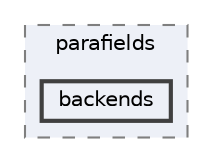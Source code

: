 digraph "backends"
{
 // LATEX_PDF_SIZE
  bgcolor="transparent";
  edge [fontname=Helvetica,fontsize=10,labelfontname=Helvetica,labelfontsize=10];
  node [fontname=Helvetica,fontsize=10,shape=box,height=0.2,width=0.4];
  compound=true
  subgraph clusterdir_f1cf9fff43a340b5fb1246d6efff32e0 {
    graph [ bgcolor="#edf0f7", pencolor="grey50", label="parafields", fontname=Helvetica,fontsize=10 style="filled,dashed", URL="dir_f1cf9fff43a340b5fb1246d6efff32e0.html",tooltip=""]
  dir_ea9e5c827facd80d4f763862135907ad [label="backends", fillcolor="#edf0f7", color="grey25", style="filled,bold", URL="dir_ea9e5c827facd80d4f763862135907ad.html",tooltip=""];
  }
}

